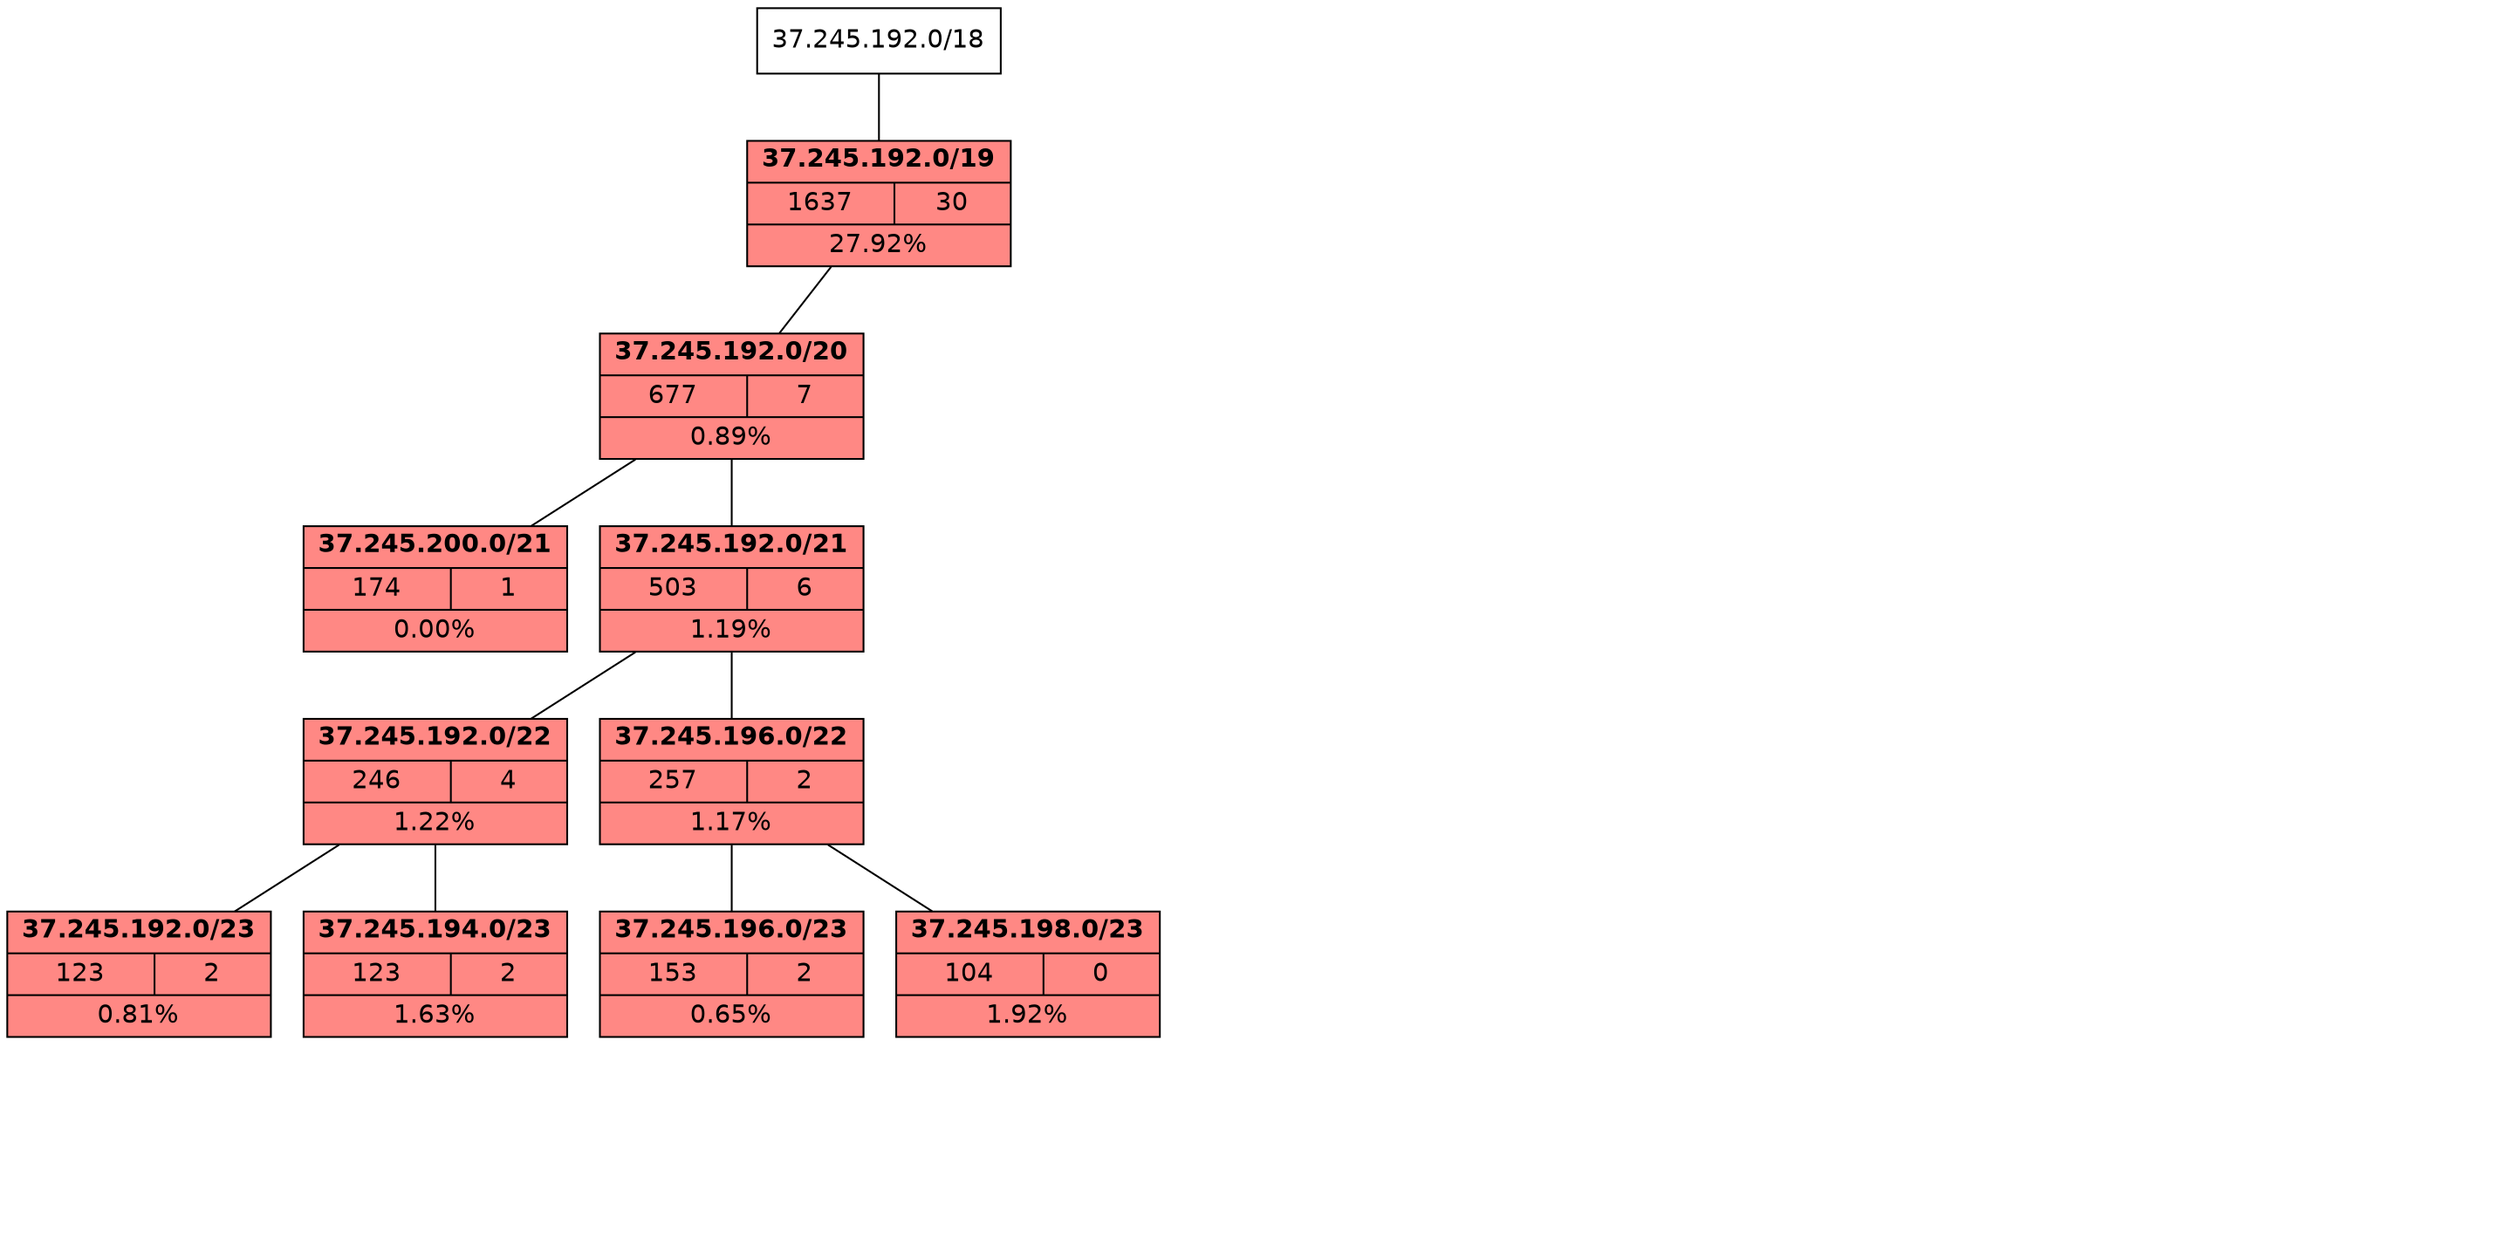 
graph {
    fontname="Helvetica"
    node [shape=record, fontname="Helvetica"];
    rankdir=TB;
    splines=false;

    "37.245.200.0/21" [label=<{<B>37.245.200.0/21</B>|{174|1}|{0.00%}}>, style=filled, fillcolor="#FF8884"];
    "37.245.192.0/20" -- "37.245.200.0/21";

    "37.245.212.0/22" [label=<{<B>37.245.212.0/22</B>|{180|5}|{63.33%}}>, style=invis, fillcolor="#8bc34a"];
    "37.245.208.0/21" -- "37.245.212.0/22" [style=invis];

    "37.245.208.0/22" [label=<{<B>37.245.208.0/22</B>|{163|4}|{61.35%}}>, style=invis, fillcolor="#8bc34a"];
    "37.245.208.0/21" -- "37.245.208.0/22" [style=invis];

    "37.245.216.0/22" [label=<{<B>37.245.216.0/22</B>|{168|8}|{62.50%}}>, style=invis, fillcolor="#8bc34a"];
    "37.245.216.0/21" -- "37.245.216.0/22" [style=invis];

    "37.245.192.0/23" [label=<{<B>37.245.192.0/23</B>|{123|2}|{0.81%}}>, style=filled, fillcolor="#FF8884"];
    "37.245.192.0/22" -- "37.245.192.0/23";

    "37.245.194.0/23" [label=<{<B>37.245.194.0/23</B>|{123|2}|{1.63%}}>, style=filled, fillcolor="#FF8884"];
    "37.245.192.0/22" -- "37.245.194.0/23";

    "37.245.196.0/23" [label=<{<B>37.245.196.0/23</B>|{153|2}|{0.65%}}>, style=filled, fillcolor="#FF8884"];
    "37.245.196.0/22" -- "37.245.196.0/23";

    "37.245.198.0/23" [label=<{<B>37.245.198.0/23</B>|{104|0}|{1.92%}}>, style=filled, fillcolor="#FF8884"];
    "37.245.196.0/22" -- "37.245.198.0/23";

    "37.245.223.0/24" [label=<{<B>37.245.223.0/24</B>|{101|1}|{35.64%}}>, style=invis, fillcolor="#FF8884"];
    "37.245.222.0/23" -- "37.245.223.0/24" [style=invis];

    "37.245.222.0/24" [label=<{<B>37.245.222.0/24</B>|{110|3}|{29.09%}}>, style=invis, fillcolor="#FF8884"];
    "37.245.222.0/23" -- "37.245.222.0/24" [style=invis];

    "37.245.221.0/24" [label=<{<B>37.245.221.0/24</B>|{107|0}|{28.04%}}>, style=invis, fillcolor="#FF8884"];
    "37.245.220.0/23" -- "37.245.221.0/24" [style=invis];

    "37.245.220.0/24" [label=<{<B>37.245.220.0/24</B>|{131|2}|{25.95%}}>, style=invis, fillcolor="#FF8884"];
    "37.245.220.0/23" -- "37.245.220.0/24" [style=invis];

    "37.245.222.0/23" [label=<{<B>37.245.222.0/23</B>|{211|4}|{32.23%}}>, style=invis, fillcolor="#FF8884"];
    "37.245.220.0/22" -- "37.245.222.0/23" [style=invis];

    "37.245.220.0/23" [label=<{<B>37.245.220.0/23</B>|{238|2}|{26.89%}}>, style=invis, fillcolor="#FF8884"];
    "37.245.220.0/22" -- "37.245.220.0/23" [style=invis];

    "37.245.220.0/22" [label=<{<B>37.245.220.0/22</B>|{449|6}|{29.40%}}>, style=invis, fillcolor="#FF8884"];
    "37.245.216.0/21" -- "37.245.220.0/22" [style=invis];

    "37.245.192.0/22" [label=<{<B>37.245.192.0/22</B>|{246|4}|{1.22%}}>, style=filled, fillcolor="#FF8884"];
    "37.245.192.0/21" -- "37.245.192.0/22";

    "37.245.196.0/22" [label=<{<B>37.245.196.0/22</B>|{257|2}|{1.17%}}>, style=filled, fillcolor="#FF8884"];
    "37.245.192.0/21" -- "37.245.196.0/22";

    "37.245.216.0/21" [label=<{<B>37.245.216.0/21</B>|{617|14}|{38.41%}}>, style=invis, fillcolor="#FF8884"];
    "37.245.208.0/20" -- "37.245.216.0/21" [style=invis];

    "37.245.192.0/21" [label=<{<B>37.245.192.0/21</B>|{503|6}|{1.19%}}>, style=filled, fillcolor="#FF8884"];
    "37.245.192.0/20" -- "37.245.192.0/21";

    "37.245.208.0/21" [label=<{<B>37.245.208.0/21</B>|{343|9}|{62.39%}}>, style=invis, fillcolor="#8bc34a"];
    "37.245.208.0/20" -- "37.245.208.0/21" [style=invis];

    "37.245.208.0/20" [label=<{<B>37.245.208.0/20</B>|{960|23}|{46.98%}}>, style=invis, fillcolor="#8bc34a"];
    "37.245.192.0/19" -- "37.245.208.0/20" [style=invis];

    "37.245.192.0/20" [label=<{<B>37.245.192.0/20</B>|{677|7}|{0.89%}}>, style=filled, fillcolor="#FF8884"];
    "37.245.192.0/19" -- "37.245.192.0/20";

    "37.245.192.0/19" [label=<{<B>37.245.192.0/19</B>|{1637|30}|{27.92%}}>, style=filled, fillcolor="#FF8884"];
    "37.245.192.0/18" -- "37.245.192.0/19";
}

